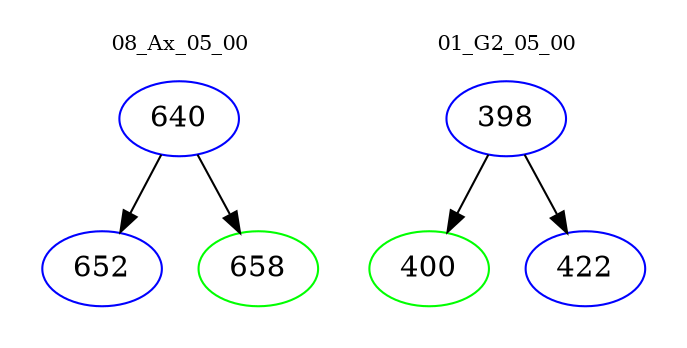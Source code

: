 digraph{
subgraph cluster_0 {
color = white
label = "08_Ax_05_00";
fontsize=10;
T0_640 [label="640", color="blue"]
T0_640 -> T0_652 [color="black"]
T0_652 [label="652", color="blue"]
T0_640 -> T0_658 [color="black"]
T0_658 [label="658", color="green"]
}
subgraph cluster_1 {
color = white
label = "01_G2_05_00";
fontsize=10;
T1_398 [label="398", color="blue"]
T1_398 -> T1_400 [color="black"]
T1_400 [label="400", color="green"]
T1_398 -> T1_422 [color="black"]
T1_422 [label="422", color="blue"]
}
}

